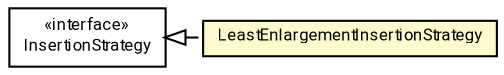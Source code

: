 #!/usr/local/bin/dot
#
# Class diagram 
# Generated by UMLGraph version R5_7_2-60-g0e99a6 (http://www.spinellis.gr/umlgraph/)
#

digraph G {
	graph [fontnames="svg"]
	edge [fontname="Roboto",fontsize=7,labelfontname="Roboto",labelfontsize=7,color="black"];
	node [fontname="Roboto",fontcolor="black",fontsize=8,shape=plaintext,margin=0,width=0,height=0];
	nodesep=0.15;
	ranksep=0.25;
	rankdir=LR;
	// de.lmu.ifi.dbs.elki.index.tree.spatial.rstarvariants.strategies.insert.InsertionStrategy
	c6236588 [label=<<table title="de.lmu.ifi.dbs.elki.index.tree.spatial.rstarvariants.strategies.insert.InsertionStrategy" border="0" cellborder="1" cellspacing="0" cellpadding="2" href="InsertionStrategy.html" target="_parent">
		<tr><td><table border="0" cellspacing="0" cellpadding="1">
		<tr><td align="center" balign="center"> &#171;interface&#187; </td></tr>
		<tr><td align="center" balign="center"> <font face="Roboto">InsertionStrategy</font> </td></tr>
		</table></td></tr>
		</table>>, URL="InsertionStrategy.html"];
	// de.lmu.ifi.dbs.elki.index.tree.spatial.rstarvariants.strategies.insert.LeastEnlargementInsertionStrategy
	c6236595 [label=<<table title="de.lmu.ifi.dbs.elki.index.tree.spatial.rstarvariants.strategies.insert.LeastEnlargementInsertionStrategy" border="0" cellborder="1" cellspacing="0" cellpadding="2" bgcolor="lemonChiffon" href="LeastEnlargementInsertionStrategy.html" target="_parent">
		<tr><td><table border="0" cellspacing="0" cellpadding="1">
		<tr><td align="center" balign="center"> <font face="Roboto">LeastEnlargementInsertionStrategy</font> </td></tr>
		</table></td></tr>
		</table>>, URL="LeastEnlargementInsertionStrategy.html"];
	// de.lmu.ifi.dbs.elki.index.tree.spatial.rstarvariants.strategies.insert.LeastEnlargementInsertionStrategy implements de.lmu.ifi.dbs.elki.index.tree.spatial.rstarvariants.strategies.insert.InsertionStrategy
	c6236588 -> c6236595 [arrowtail=empty,style=dashed,dir=back,weight=9];
}

